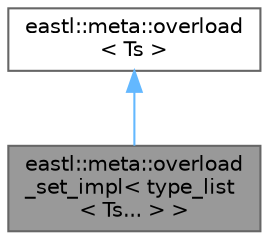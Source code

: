 digraph "eastl::meta::overload_set_impl&lt; type_list&lt; Ts... &gt; &gt;"
{
 // LATEX_PDF_SIZE
  bgcolor="transparent";
  edge [fontname=Helvetica,fontsize=10,labelfontname=Helvetica,labelfontsize=10];
  node [fontname=Helvetica,fontsize=10,shape=box,height=0.2,width=0.4];
  Node1 [id="Node000001",label="eastl::meta::overload\l_set_impl\< type_list\l\< Ts... \> \>",height=0.2,width=0.4,color="gray40", fillcolor="grey60", style="filled", fontcolor="black",tooltip=" "];
  Node2 -> Node1 [id="edge1_Node000001_Node000002",dir="back",color="steelblue1",style="solid",tooltip=" "];
  Node2 [id="Node000002",label="eastl::meta::overload\l\< Ts \>",height=0.2,width=0.4,color="gray40", fillcolor="white", style="filled",URL="$structeastl_1_1meta_1_1overload.html",tooltip=" "];
}
